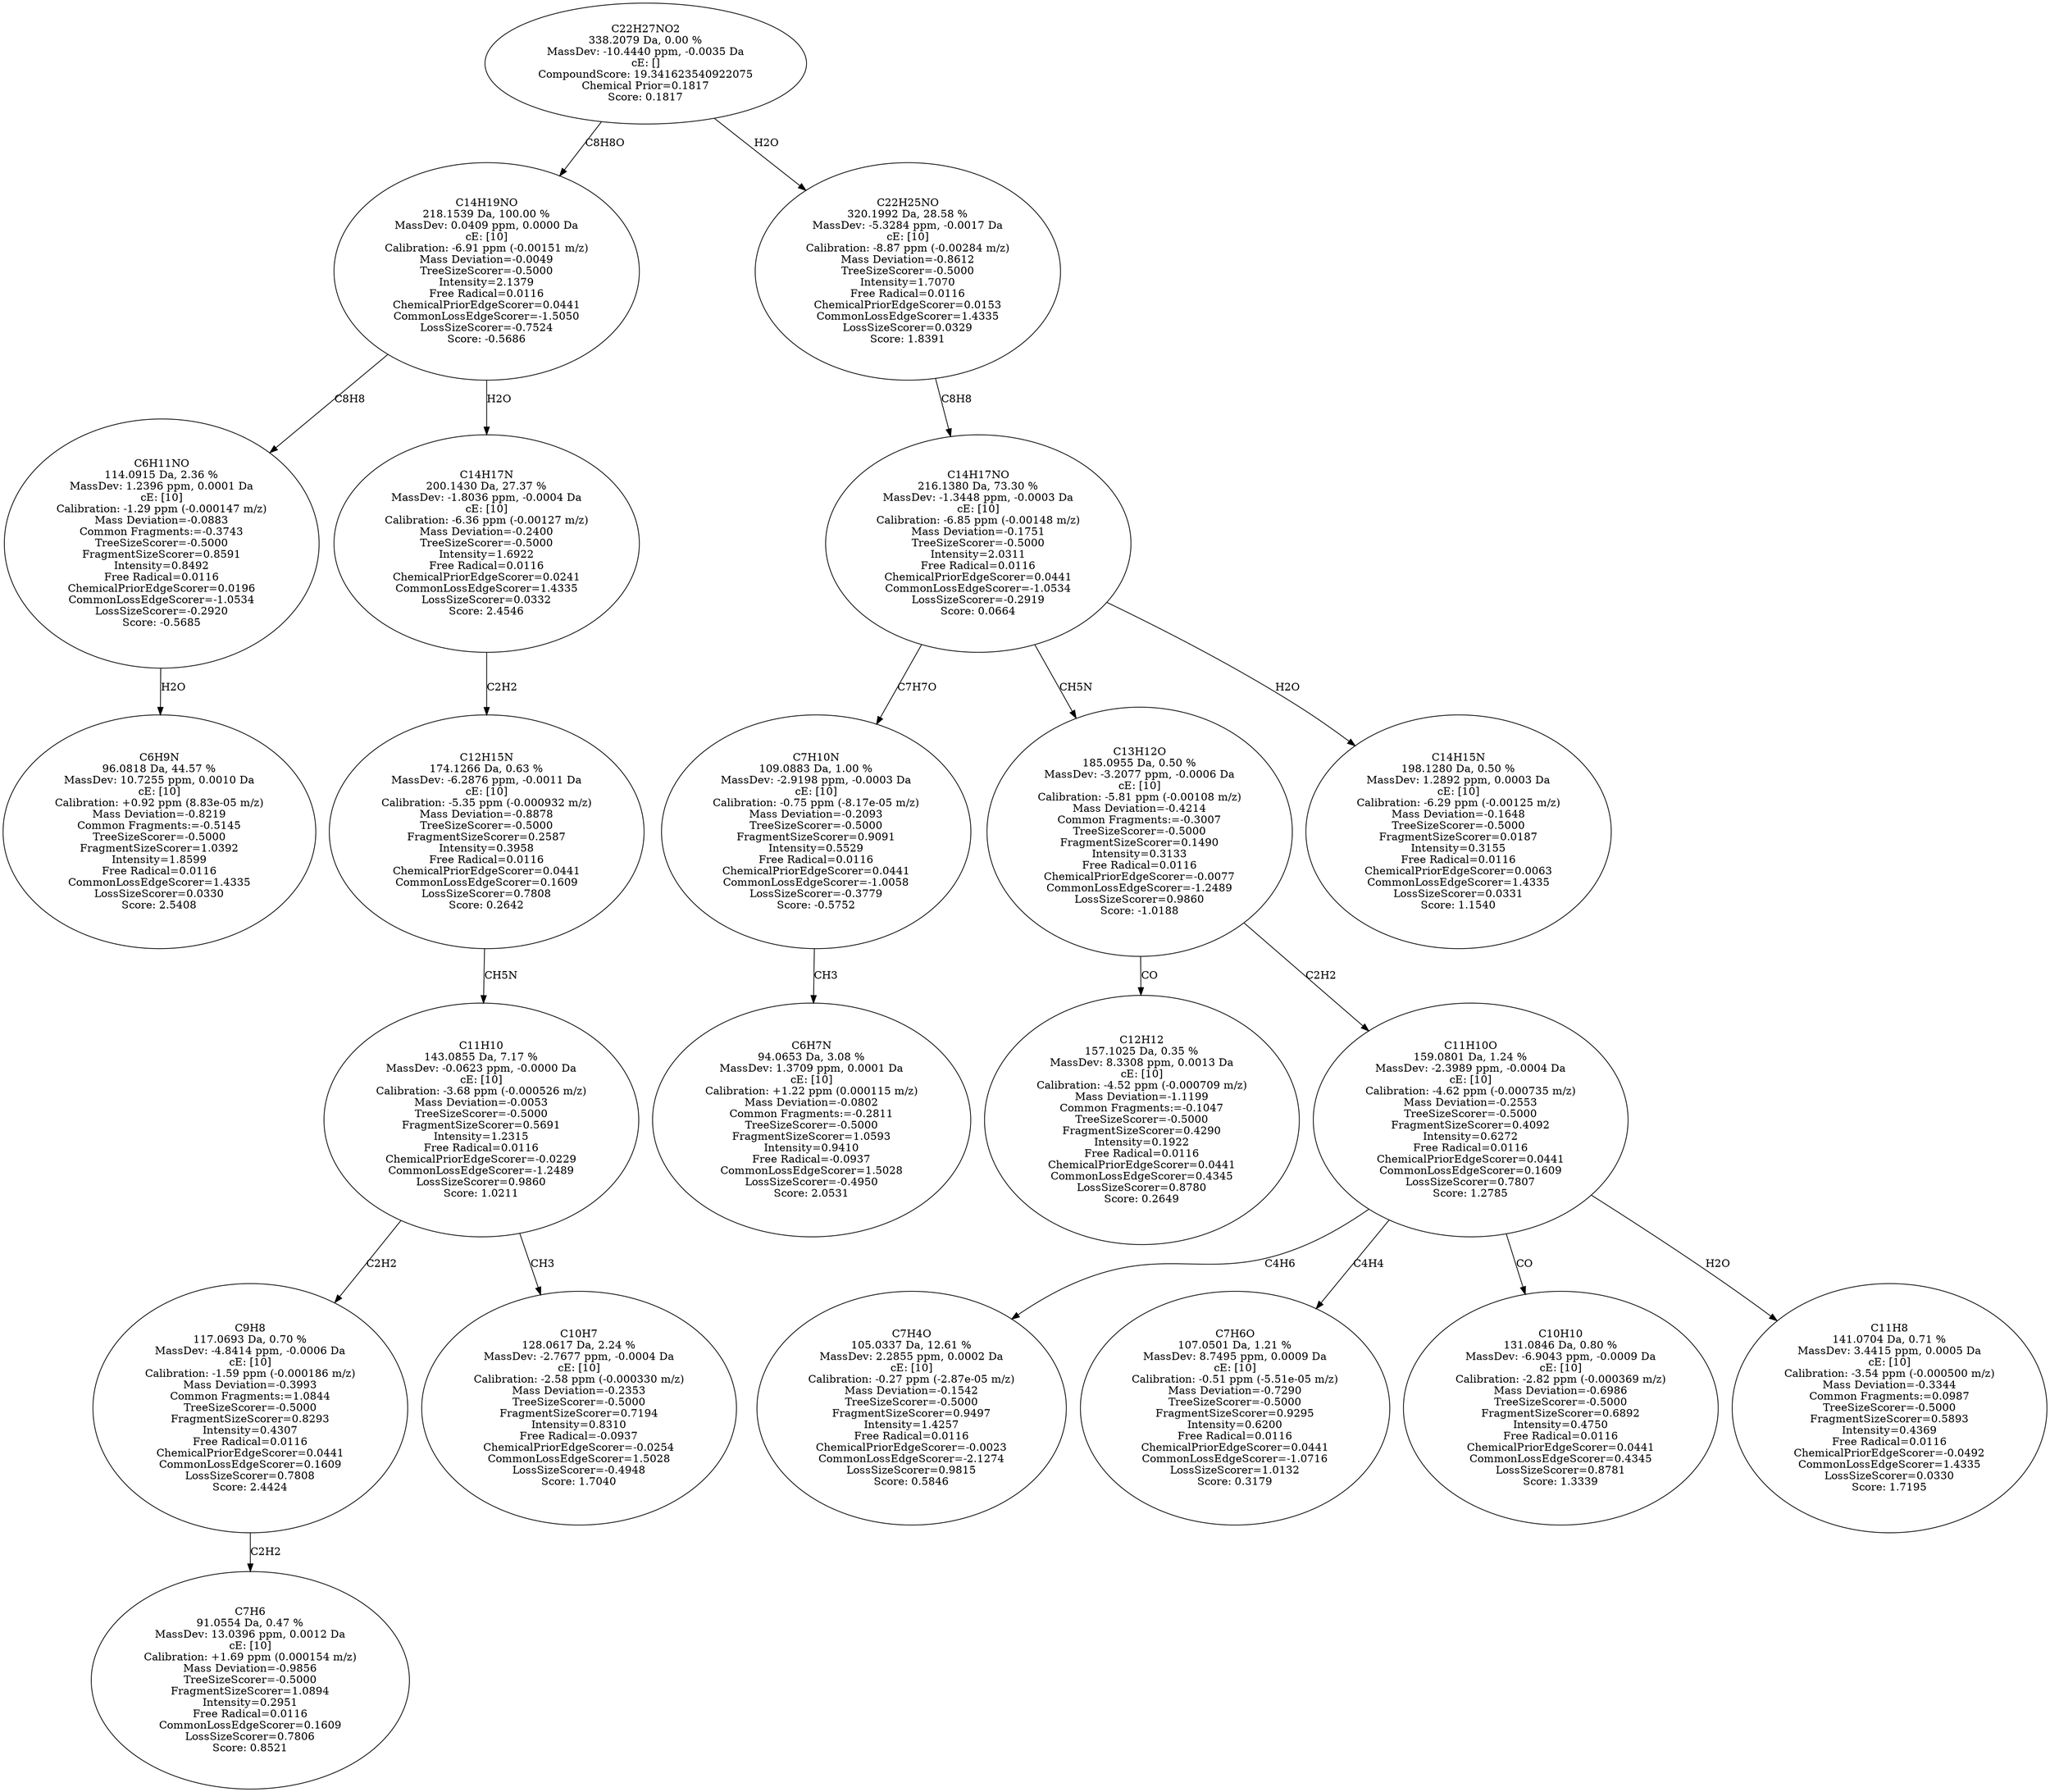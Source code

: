 strict digraph {
v1 [label="C6H9N\n96.0818 Da, 44.57 %\nMassDev: 10.7255 ppm, 0.0010 Da\ncE: [10]\nCalibration: +0.92 ppm (8.83e-05 m/z)\nMass Deviation=-0.8219\nCommon Fragments:=-0.5145\nTreeSizeScorer=-0.5000\nFragmentSizeScorer=1.0392\nIntensity=1.8599\nFree Radical=0.0116\nCommonLossEdgeScorer=1.4335\nLossSizeScorer=0.0330\nScore: 2.5408"];
v2 [label="C6H11NO\n114.0915 Da, 2.36 %\nMassDev: 1.2396 ppm, 0.0001 Da\ncE: [10]\nCalibration: -1.29 ppm (-0.000147 m/z)\nMass Deviation=-0.0883\nCommon Fragments:=-0.3743\nTreeSizeScorer=-0.5000\nFragmentSizeScorer=0.8591\nIntensity=0.8492\nFree Radical=0.0116\nChemicalPriorEdgeScorer=0.0196\nCommonLossEdgeScorer=-1.0534\nLossSizeScorer=-0.2920\nScore: -0.5685"];
v3 [label="C7H6\n91.0554 Da, 0.47 %\nMassDev: 13.0396 ppm, 0.0012 Da\ncE: [10]\nCalibration: +1.69 ppm (0.000154 m/z)\nMass Deviation=-0.9856\nTreeSizeScorer=-0.5000\nFragmentSizeScorer=1.0894\nIntensity=0.2951\nFree Radical=0.0116\nCommonLossEdgeScorer=0.1609\nLossSizeScorer=0.7806\nScore: 0.8521"];
v4 [label="C9H8\n117.0693 Da, 0.70 %\nMassDev: -4.8414 ppm, -0.0006 Da\ncE: [10]\nCalibration: -1.59 ppm (-0.000186 m/z)\nMass Deviation=-0.3993\nCommon Fragments:=1.0844\nTreeSizeScorer=-0.5000\nFragmentSizeScorer=0.8293\nIntensity=0.4307\nFree Radical=0.0116\nChemicalPriorEdgeScorer=0.0441\nCommonLossEdgeScorer=0.1609\nLossSizeScorer=0.7808\nScore: 2.4424"];
v5 [label="C10H7\n128.0617 Da, 2.24 %\nMassDev: -2.7677 ppm, -0.0004 Da\ncE: [10]\nCalibration: -2.58 ppm (-0.000330 m/z)\nMass Deviation=-0.2353\nTreeSizeScorer=-0.5000\nFragmentSizeScorer=0.7194\nIntensity=0.8310\nFree Radical=-0.0937\nChemicalPriorEdgeScorer=-0.0254\nCommonLossEdgeScorer=1.5028\nLossSizeScorer=-0.4948\nScore: 1.7040"];
v6 [label="C11H10\n143.0855 Da, 7.17 %\nMassDev: -0.0623 ppm, -0.0000 Da\ncE: [10]\nCalibration: -3.68 ppm (-0.000526 m/z)\nMass Deviation=-0.0053\nTreeSizeScorer=-0.5000\nFragmentSizeScorer=0.5691\nIntensity=1.2315\nFree Radical=0.0116\nChemicalPriorEdgeScorer=-0.0229\nCommonLossEdgeScorer=-1.2489\nLossSizeScorer=0.9860\nScore: 1.0211"];
v7 [label="C12H15N\n174.1266 Da, 0.63 %\nMassDev: -6.2876 ppm, -0.0011 Da\ncE: [10]\nCalibration: -5.35 ppm (-0.000932 m/z)\nMass Deviation=-0.8878\nTreeSizeScorer=-0.5000\nFragmentSizeScorer=0.2587\nIntensity=0.3958\nFree Radical=0.0116\nChemicalPriorEdgeScorer=0.0441\nCommonLossEdgeScorer=0.1609\nLossSizeScorer=0.7808\nScore: 0.2642"];
v8 [label="C14H17N\n200.1430 Da, 27.37 %\nMassDev: -1.8036 ppm, -0.0004 Da\ncE: [10]\nCalibration: -6.36 ppm (-0.00127 m/z)\nMass Deviation=-0.2400\nTreeSizeScorer=-0.5000\nIntensity=1.6922\nFree Radical=0.0116\nChemicalPriorEdgeScorer=0.0241\nCommonLossEdgeScorer=1.4335\nLossSizeScorer=0.0332\nScore: 2.4546"];
v9 [label="C14H19NO\n218.1539 Da, 100.00 %\nMassDev: 0.0409 ppm, 0.0000 Da\ncE: [10]\nCalibration: -6.91 ppm (-0.00151 m/z)\nMass Deviation=-0.0049\nTreeSizeScorer=-0.5000\nIntensity=2.1379\nFree Radical=0.0116\nChemicalPriorEdgeScorer=0.0441\nCommonLossEdgeScorer=-1.5050\nLossSizeScorer=-0.7524\nScore: -0.5686"];
v10 [label="C6H7N\n94.0653 Da, 3.08 %\nMassDev: 1.3709 ppm, 0.0001 Da\ncE: [10]\nCalibration: +1.22 ppm (0.000115 m/z)\nMass Deviation=-0.0802\nCommon Fragments:=-0.2811\nTreeSizeScorer=-0.5000\nFragmentSizeScorer=1.0593\nIntensity=0.9410\nFree Radical=-0.0937\nCommonLossEdgeScorer=1.5028\nLossSizeScorer=-0.4950\nScore: 2.0531"];
v11 [label="C7H10N\n109.0883 Da, 1.00 %\nMassDev: -2.9198 ppm, -0.0003 Da\ncE: [10]\nCalibration: -0.75 ppm (-8.17e-05 m/z)\nMass Deviation=-0.2093\nTreeSizeScorer=-0.5000\nFragmentSizeScorer=0.9091\nIntensity=0.5529\nFree Radical=0.0116\nChemicalPriorEdgeScorer=0.0441\nCommonLossEdgeScorer=-1.0058\nLossSizeScorer=-0.3779\nScore: -0.5752"];
v12 [label="C12H12\n157.1025 Da, 0.35 %\nMassDev: 8.3308 ppm, 0.0013 Da\ncE: [10]\nCalibration: -4.52 ppm (-0.000709 m/z)\nMass Deviation=-1.1199\nCommon Fragments:=-0.1047\nTreeSizeScorer=-0.5000\nFragmentSizeScorer=0.4290\nIntensity=0.1922\nFree Radical=0.0116\nChemicalPriorEdgeScorer=0.0441\nCommonLossEdgeScorer=0.4345\nLossSizeScorer=0.8780\nScore: 0.2649"];
v13 [label="C7H4O\n105.0337 Da, 12.61 %\nMassDev: 2.2855 ppm, 0.0002 Da\ncE: [10]\nCalibration: -0.27 ppm (-2.87e-05 m/z)\nMass Deviation=-0.1542\nTreeSizeScorer=-0.5000\nFragmentSizeScorer=0.9497\nIntensity=1.4257\nFree Radical=0.0116\nChemicalPriorEdgeScorer=-0.0023\nCommonLossEdgeScorer=-2.1274\nLossSizeScorer=0.9815\nScore: 0.5846"];
v14 [label="C7H6O\n107.0501 Da, 1.21 %\nMassDev: 8.7495 ppm, 0.0009 Da\ncE: [10]\nCalibration: -0.51 ppm (-5.51e-05 m/z)\nMass Deviation=-0.7290\nTreeSizeScorer=-0.5000\nFragmentSizeScorer=0.9295\nIntensity=0.6200\nFree Radical=0.0116\nChemicalPriorEdgeScorer=0.0441\nCommonLossEdgeScorer=-1.0716\nLossSizeScorer=1.0132\nScore: 0.3179"];
v15 [label="C10H10\n131.0846 Da, 0.80 %\nMassDev: -6.9043 ppm, -0.0009 Da\ncE: [10]\nCalibration: -2.82 ppm (-0.000369 m/z)\nMass Deviation=-0.6986\nTreeSizeScorer=-0.5000\nFragmentSizeScorer=0.6892\nIntensity=0.4750\nFree Radical=0.0116\nChemicalPriorEdgeScorer=0.0441\nCommonLossEdgeScorer=0.4345\nLossSizeScorer=0.8781\nScore: 1.3339"];
v16 [label="C11H8\n141.0704 Da, 0.71 %\nMassDev: 3.4415 ppm, 0.0005 Da\ncE: [10]\nCalibration: -3.54 ppm (-0.000500 m/z)\nMass Deviation=-0.3344\nCommon Fragments:=0.0987\nTreeSizeScorer=-0.5000\nFragmentSizeScorer=0.5893\nIntensity=0.4369\nFree Radical=0.0116\nChemicalPriorEdgeScorer=-0.0492\nCommonLossEdgeScorer=1.4335\nLossSizeScorer=0.0330\nScore: 1.7195"];
v17 [label="C11H10O\n159.0801 Da, 1.24 %\nMassDev: -2.3989 ppm, -0.0004 Da\ncE: [10]\nCalibration: -4.62 ppm (-0.000735 m/z)\nMass Deviation=-0.2553\nTreeSizeScorer=-0.5000\nFragmentSizeScorer=0.4092\nIntensity=0.6272\nFree Radical=0.0116\nChemicalPriorEdgeScorer=0.0441\nCommonLossEdgeScorer=0.1609\nLossSizeScorer=0.7807\nScore: 1.2785"];
v18 [label="C13H12O\n185.0955 Da, 0.50 %\nMassDev: -3.2077 ppm, -0.0006 Da\ncE: [10]\nCalibration: -5.81 ppm (-0.00108 m/z)\nMass Deviation=-0.4214\nCommon Fragments:=-0.3007\nTreeSizeScorer=-0.5000\nFragmentSizeScorer=0.1490\nIntensity=0.3133\nFree Radical=0.0116\nChemicalPriorEdgeScorer=-0.0077\nCommonLossEdgeScorer=-1.2489\nLossSizeScorer=0.9860\nScore: -1.0188"];
v19 [label="C14H15N\n198.1280 Da, 0.50 %\nMassDev: 1.2892 ppm, 0.0003 Da\ncE: [10]\nCalibration: -6.29 ppm (-0.00125 m/z)\nMass Deviation=-0.1648\nTreeSizeScorer=-0.5000\nFragmentSizeScorer=0.0187\nIntensity=0.3155\nFree Radical=0.0116\nChemicalPriorEdgeScorer=0.0063\nCommonLossEdgeScorer=1.4335\nLossSizeScorer=0.0331\nScore: 1.1540"];
v20 [label="C14H17NO\n216.1380 Da, 73.30 %\nMassDev: -1.3448 ppm, -0.0003 Da\ncE: [10]\nCalibration: -6.85 ppm (-0.00148 m/z)\nMass Deviation=-0.1751\nTreeSizeScorer=-0.5000\nIntensity=2.0311\nFree Radical=0.0116\nChemicalPriorEdgeScorer=0.0441\nCommonLossEdgeScorer=-1.0534\nLossSizeScorer=-0.2919\nScore: 0.0664"];
v21 [label="C22H25NO\n320.1992 Da, 28.58 %\nMassDev: -5.3284 ppm, -0.0017 Da\ncE: [10]\nCalibration: -8.87 ppm (-0.00284 m/z)\nMass Deviation=-0.8612\nTreeSizeScorer=-0.5000\nIntensity=1.7070\nFree Radical=0.0116\nChemicalPriorEdgeScorer=0.0153\nCommonLossEdgeScorer=1.4335\nLossSizeScorer=0.0329\nScore: 1.8391"];
v22 [label="C22H27NO2\n338.2079 Da, 0.00 %\nMassDev: -10.4440 ppm, -0.0035 Da\ncE: []\nCompoundScore: 19.341623540922075\nChemical Prior=0.1817\nScore: 0.1817"];
v2 -> v1 [label="H2O"];
v9 -> v2 [label="C8H8"];
v4 -> v3 [label="C2H2"];
v6 -> v4 [label="C2H2"];
v6 -> v5 [label="CH3"];
v7 -> v6 [label="CH5N"];
v8 -> v7 [label="C2H2"];
v9 -> v8 [label="H2O"];
v22 -> v9 [label="C8H8O"];
v11 -> v10 [label="CH3"];
v20 -> v11 [label="C7H7O"];
v18 -> v12 [label="CO"];
v17 -> v13 [label="C4H6"];
v17 -> v14 [label="C4H4"];
v17 -> v15 [label="CO"];
v17 -> v16 [label="H2O"];
v18 -> v17 [label="C2H2"];
v20 -> v18 [label="CH5N"];
v20 -> v19 [label="H2O"];
v21 -> v20 [label="C8H8"];
v22 -> v21 [label="H2O"];
}